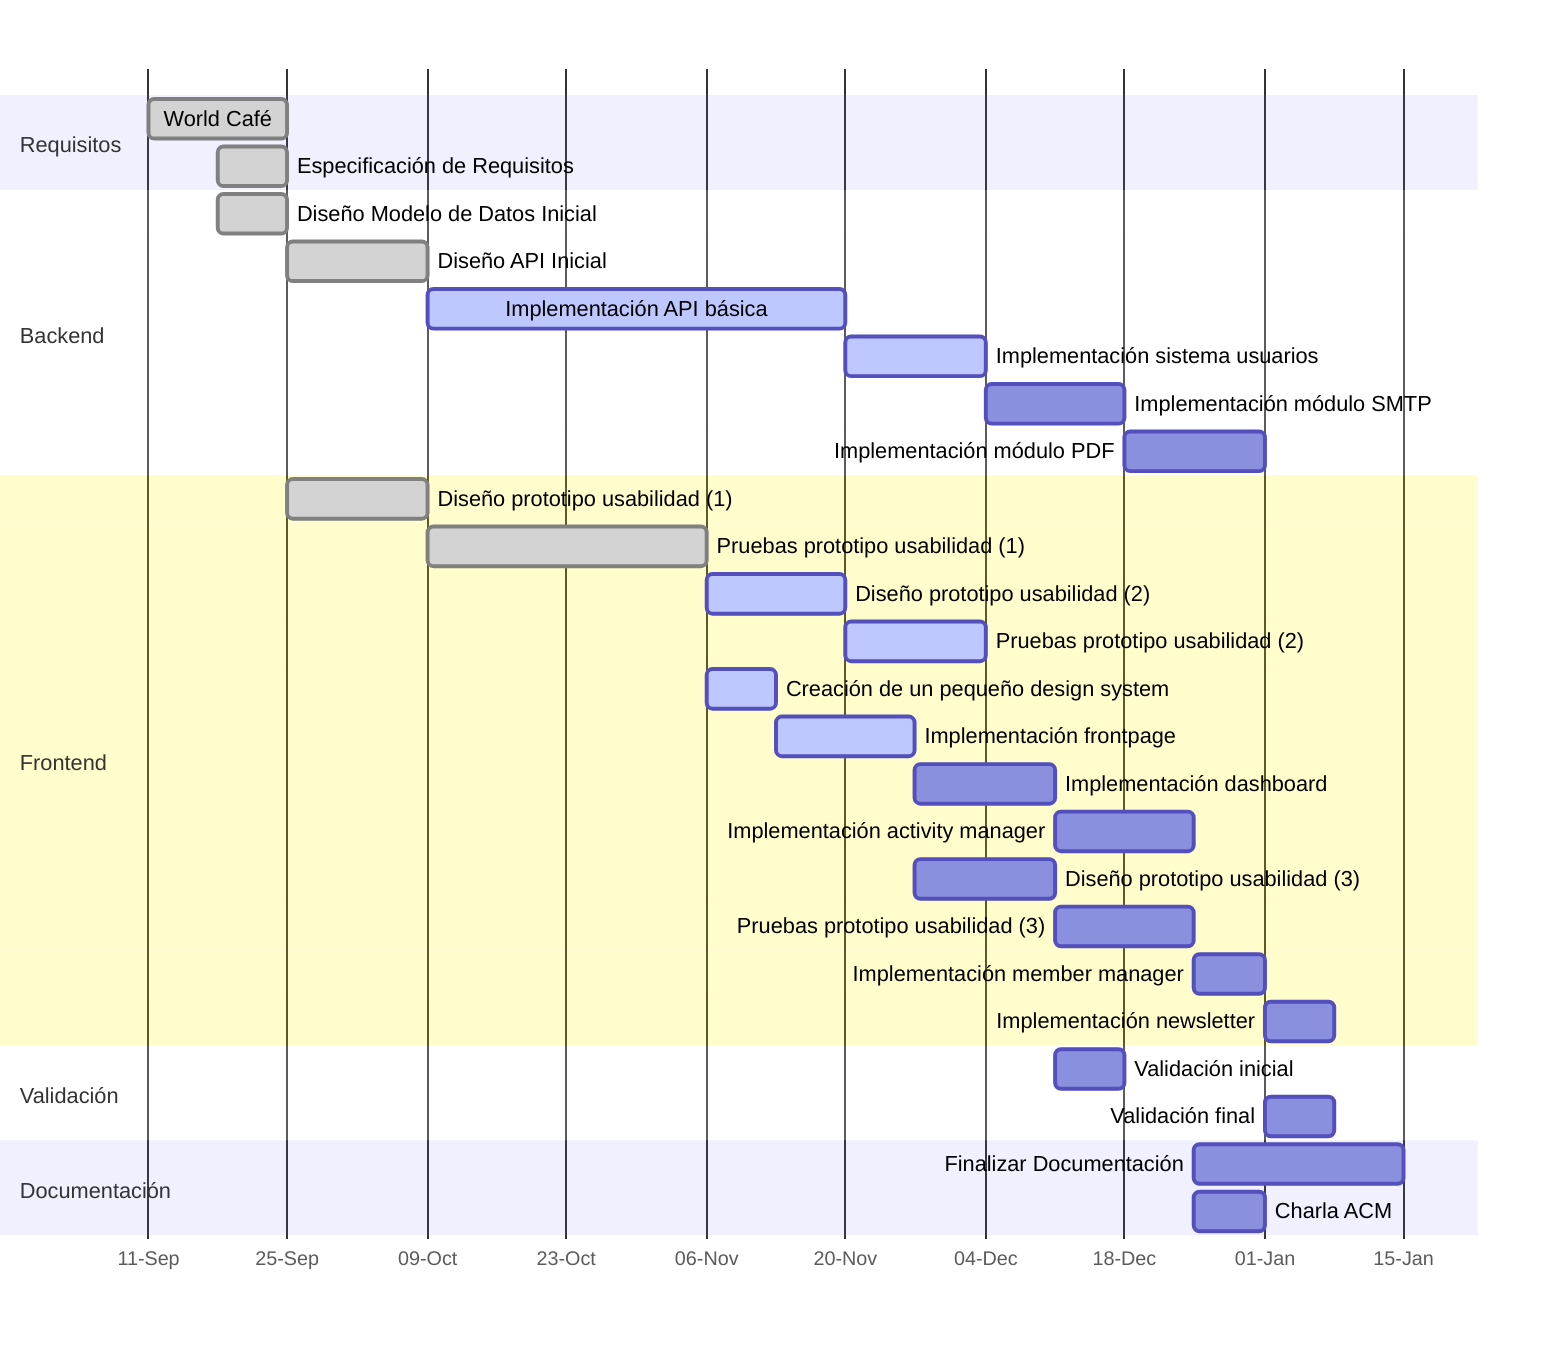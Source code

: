 gantt
  dateFormat YYYY-MM-DD
  axisFormat %d-%b
  tickInterval 2week
  weekday monday

  section Requisitos
    World Café                            :done,    r1,   2023-09-11,     2w
    Especificación de Requisitos          :done,    r2,   2023-09-18,     1w
  
  section Backend
    Diseño Modelo de Datos Inicial        :done,    b1,   2023-09-18,     1w 
    Diseño API Inicial                    :done,    b2,   after b1,       2w
    Implementación API básica             :active,  b3,   after b2,       6w
    Implementación sistema usuarios       :active,  b4,   after b3,       2w
    Implementación módulo SMTP            :         b5,   after b4,       2w
    Implementación módulo PDF             :         b6,   after b5,       2w


  section Frontend
    Diseño prototipo usabilidad (1)       :done,    f1,   2023-09-25,     2w
    Pruebas prototipo usabilidad (1)      :done,    f2,   after f1,       4w
    Diseño prototipo usabilidad (2)       :active,  f3,   after f2,       2w
    Pruebas prototipo usabilidad (2)      :active,  f4,   after f3,       2w
    Creación de un pequeño design system  :active,  f5,   after f2,       1w
    Implementación frontpage              :active,  f6,   after f5,       2w
    Implementación dashboard              :         f7,   after f6,       2w
    Implementación activity manager       :         f8,   after f7,       2w
    Diseño prototipo usabilidad (3)       :         f11,  after f6,       2w
    Pruebas prototipo usabilidad (3)      :         f12,  after f11,       2w
    Implementación member manager         :         f9,   after f8,       1w
    Implementación newsletter             :         f10,  after f9,       1w


  section Validación
    Validación inicial                    :         v1,   after f7,       1w
    Validación final                      :         v2,   after f9,       1w

  section Documentación
    Finalizar Documentación               :         d1,   after f8,       3w
    Charla ACM                            :         d2,   after f8,       1w